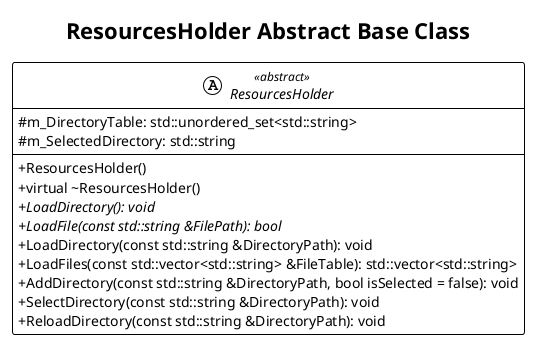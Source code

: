 @startuml
!theme plain
title ResourcesHolder Abstract Base Class

' Settings for better readability
skinparam classAttributeIconSize 0
hide empty members

' --- The Abstract Base Class ---
abstract class ResourcesHolder <<abstract>> {
    # m_DirectoryTable: std::unordered_set<std::string>
    # m_SelectedDirectory: std::string
    --
    + ResourcesHolder()
    + virtual ~ResourcesHolder()
    + {abstract} LoadDirectory(): void
    + {abstract} LoadFile(const std::string &FilePath): bool
    + LoadDirectory(const std::string &DirectoryPath): void
    + LoadFiles(const std::vector<std::string> &FileTable): std::vector<std::string>
    + AddDirectory(const std::string &DirectoryPath, bool isSelected = false): void
    + SelectDirectory(const std::string &DirectoryPath): void
    + ReloadDirectory(const std::string &DirectoryPath): void
}

@enduml